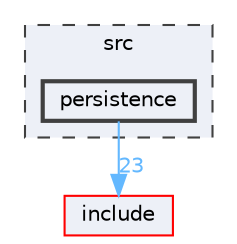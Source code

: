 digraph "src/persistence"
{
 // LATEX_PDF_SIZE
  bgcolor="transparent";
  edge [fontname=Helvetica,fontsize=10,labelfontname=Helvetica,labelfontsize=10];
  node [fontname=Helvetica,fontsize=10,shape=box,height=0.2,width=0.4];
  compound=true
  subgraph clusterdir_68267d1309a1af8e8297ef4c3efbcdba {
    graph [ bgcolor="#edf0f7", pencolor="grey25", label="src", fontname=Helvetica,fontsize=10 style="filled,dashed", URL="dir_68267d1309a1af8e8297ef4c3efbcdba.html",tooltip=""]
  dir_392a571cbe38c0f70187a9bd8557c37b [label="persistence", fillcolor="#edf0f7", color="grey25", style="filled,bold", URL="dir_392a571cbe38c0f70187a9bd8557c37b.html",tooltip=""];
  }
  dir_d44c64559bbebec7f509842c48db8b23 [label="include", fillcolor="#edf0f7", color="red", style="filled", URL="dir_d44c64559bbebec7f509842c48db8b23.html",tooltip=""];
  dir_392a571cbe38c0f70187a9bd8557c37b->dir_d44c64559bbebec7f509842c48db8b23 [headlabel="23", labeldistance=1.5 headhref="dir_000050_000018.html" href="dir_000050_000018.html" color="steelblue1" fontcolor="steelblue1"];
}
